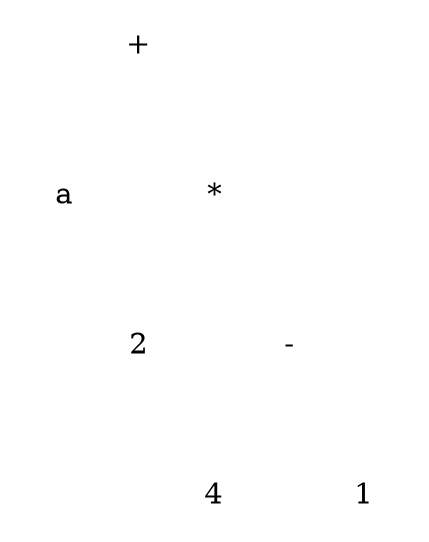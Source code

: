 graph {
  bgcolor=transparent;
  node[color=white style="filled,solid"];
  edge[color=white fontcolor=white];

  "+" -- a;
  "+" -- "*";
  "*" -- 2;
  "*" -- "-";
  "-" -- 4;
  "-" -- 1;
}
